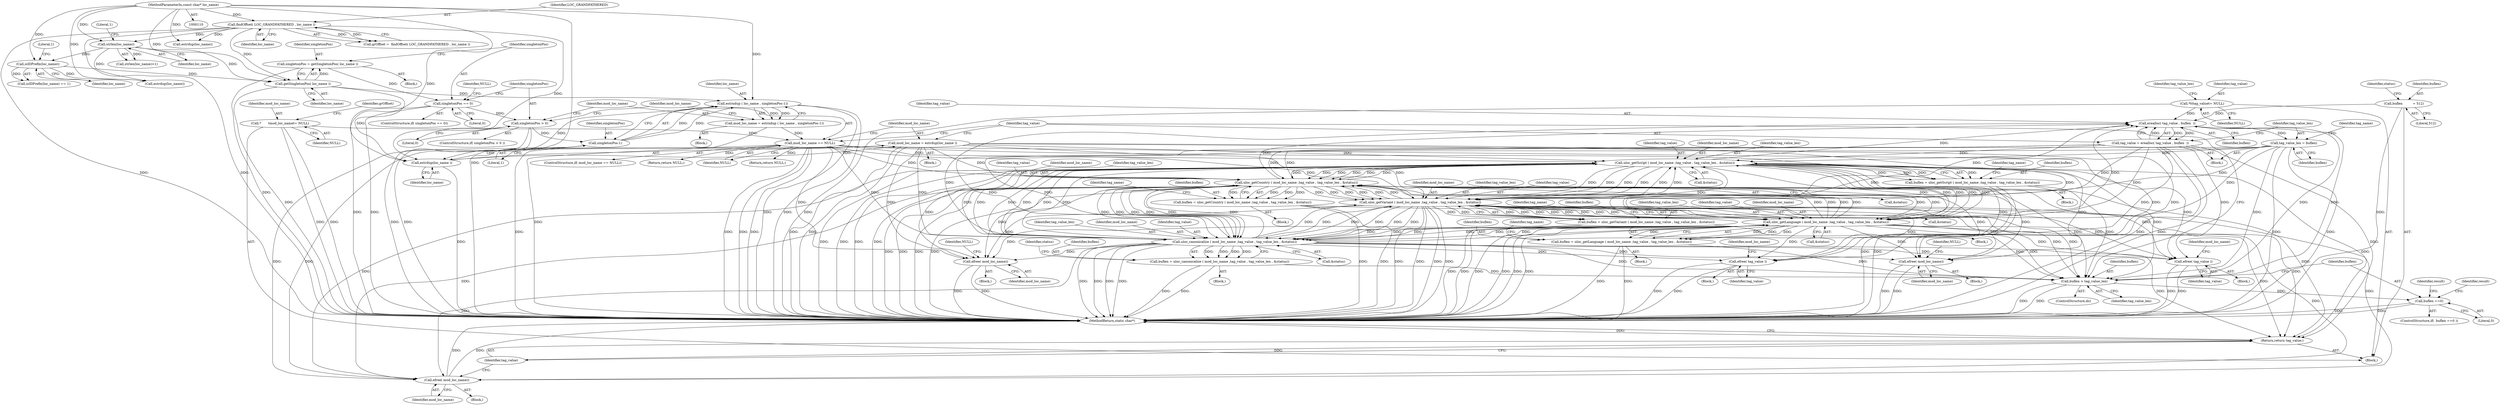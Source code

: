 digraph "1_php-src_97eff7eb57fc2320c267a949cffd622c38712484?w=1_22@API" {
"1000238" [label="(Call,erealloc( tag_value , buflen  ))"];
"1000253" [label="(Call,uloc_getScript ( mod_loc_name ,tag_value , tag_value_len , &status))"];
"1000226" [label="(Call,mod_loc_name == NULL)"];
"1000129" [label="(Call,*       \tmod_loc_name\t= NULL)"];
"1000218" [label="(Call,mod_loc_name = estrndup ( loc_name , singletonPos-1))"];
"1000220" [label="(Call,estrndup ( loc_name , singletonPos-1))"];
"1000203" [label="(Call,getSingletonPos( loc_name ))"];
"1000194" [label="(Call,isIDPrefix(loc_name))"];
"1000190" [label="(Call,strlen(loc_name))"];
"1000153" [label="(Call,findOffset( LOC_GRANDFATHERED , loc_name ))"];
"1000111" [label="(MethodParameterIn,const char* loc_name)"];
"1000222" [label="(Call,singletonPos-1)"];
"1000214" [label="(Call,singletonPos > 0)"];
"1000206" [label="(Call,singletonPos == 0)"];
"1000201" [label="(Call,singletonPos = getSingletonPos( loc_name ))"];
"1000283" [label="(Call,uloc_getCountry ( mod_loc_name ,tag_value , tag_value_len , &status))"];
"1000298" [label="(Call,uloc_getVariant ( mod_loc_name ,tag_value , tag_value_len , &status))"];
"1000268" [label="(Call,uloc_getLanguage ( mod_loc_name ,tag_value , tag_value_len , &status))"];
"1000230" [label="(Call,mod_loc_name = estrdup(loc_name ))"];
"1000232" [label="(Call,estrdup(loc_name ))"];
"1000313" [label="(Call,uloc_canonicalize ( mod_loc_name ,tag_value , tag_value_len , &status))"];
"1000236" [label="(Call,tag_value = erealloc( tag_value , buflen  ))"];
"1000238" [label="(Call,erealloc( tag_value , buflen  ))"];
"1000117" [label="(Call,*\t\ttag_value\t= NULL)"];
"1000348" [label="(Call,buflen > tag_value_len)"];
"1000311" [label="(Call,buflen = uloc_canonicalize ( mod_loc_name ,tag_value , tag_value_len , &status))"];
"1000281" [label="(Call,buflen = uloc_getCountry ( mod_loc_name ,tag_value , tag_value_len , &status))"];
"1000296" [label="(Call,buflen = uloc_getVariant ( mod_loc_name ,tag_value , tag_value_len , &status))"];
"1000251" [label="(Call,buflen = uloc_getScript ( mod_loc_name ,tag_value , tag_value_len , &status))"];
"1000266" [label="(Call,buflen = uloc_getLanguage ( mod_loc_name ,tag_value , tag_value_len , &status))"];
"1000241" [label="(Call,tag_value_len = buflen)"];
"1000137" [label="(Call,buflen          = 512)"];
"1000352" [label="(Call,buflen ==0)"];
"1000339" [label="(Call,efree( tag_value ))"];
"1000344" [label="(Call,efree( mod_loc_name))"];
"1000364" [label="(Call,efree( tag_value ))"];
"1000369" [label="(Call,efree( mod_loc_name))"];
"1000382" [label="(Call,efree( mod_loc_name))"];
"1000384" [label="(Return,return tag_value;)"];
"1000179" [label="(Block,)"];
"1000169" [label="(Call,estrdup(loc_name))"];
"1000213" [label="(ControlStructure,if( singletonPos > 0 ))"];
"1000223" [label="(Identifier,singletonPos)"];
"1000137" [label="(Call,buflen          = 512)"];
"1000296" [label="(Call,buflen = uloc_getVariant ( mod_loc_name ,tag_value , tag_value_len , &status))"];
"1000307" [label="(Identifier,tag_name)"];
"1000383" [label="(Identifier,mod_loc_name)"];
"1000191" [label="(Identifier,loc_name)"];
"1000343" [label="(Block,)"];
"1000340" [label="(Identifier,tag_value)"];
"1000302" [label="(Call,&status)"];
"1000272" [label="(Call,&status)"];
"1000130" [label="(Identifier,mod_loc_name)"];
"1000220" [label="(Call,estrndup ( loc_name , singletonPos-1))"];
"1000311" [label="(Call,buflen = uloc_canonicalize ( mod_loc_name ,tag_value , tag_value_len , &status))"];
"1000206" [label="(Call,singletonPos == 0)"];
"1000345" [label="(Identifier,mod_loc_name)"];
"1000196" [label="(Literal,1)"];
"1000230" [label="(Call,mod_loc_name = estrdup(loc_name ))"];
"1000351" [label="(ControlStructure,if(  buflen ==0 ))"];
"1000139" [label="(Literal,512)"];
"1000287" [label="(Call,&status)"];
"1000371" [label="(Return,return NULL;)"];
"1000211" [label="(Identifier,NULL)"];
"1000348" [label="(Call,buflen > tag_value_len)"];
"1000317" [label="(Call,&status)"];
"1000268" [label="(Call,uloc_getLanguage ( mod_loc_name ,tag_value , tag_value_len , &status))"];
"1000129" [label="(Call,*       \tmod_loc_name\t= NULL)"];
"1000193" [label="(Call,isIDPrefix(loc_name) == 1)"];
"1000199" [label="(Call,estrdup(loc_name))"];
"1000207" [label="(Identifier,singletonPos)"];
"1000281" [label="(Call,buflen = uloc_getCountry ( mod_loc_name ,tag_value , tag_value_len , &status))"];
"1000280" [label="(Block,)"];
"1000226" [label="(Call,mod_loc_name == NULL)"];
"1000131" [label="(Identifier,NULL)"];
"1000242" [label="(Identifier,tag_value_len)"];
"1000117" [label="(Call,*\t\ttag_value\t= NULL)"];
"1000221" [label="(Identifier,loc_name)"];
"1000298" [label="(Call,uloc_getVariant ( mod_loc_name ,tag_value , tag_value_len , &status))"];
"1000285" [label="(Identifier,tag_value)"];
"1000194" [label="(Call,isIDPrefix(loc_name))"];
"1000190" [label="(Call,strlen(loc_name))"];
"1000231" [label="(Identifier,mod_loc_name)"];
"1000134" [label="(Identifier,grOffset)"];
"1000217" [label="(Block,)"];
"1000247" [label="(Identifier,tag_name)"];
"1000367" [label="(Identifier,mod_loc_name)"];
"1000339" [label="(Call,efree( tag_value ))"];
"1000234" [label="(ControlStructure,do)"];
"1000250" [label="(Block,)"];
"1000354" [label="(Literal,0)"];
"1000342" [label="(Identifier,mod_loc_name)"];
"1000299" [label="(Identifier,mod_loc_name)"];
"1000271" [label="(Identifier,tag_value_len)"];
"1000265" [label="(Block,)"];
"1000192" [label="(Literal,1)"];
"1000202" [label="(Identifier,singletonPos)"];
"1000316" [label="(Identifier,tag_value_len)"];
"1000229" [label="(Block,)"];
"1000381" [label="(Block,)"];
"1000225" [label="(ControlStructure,if( mod_loc_name == NULL))"];
"1000382" [label="(Call,efree( mod_loc_name))"];
"1000292" [label="(Identifier,tag_name)"];
"1000119" [label="(Identifier,NULL)"];
"1000215" [label="(Identifier,singletonPos)"];
"1000349" [label="(Identifier,buflen)"];
"1000241" [label="(Call,tag_value_len = buflen)"];
"1000314" [label="(Identifier,mod_loc_name)"];
"1000350" [label="(Identifier,tag_value_len)"];
"1000236" [label="(Call,tag_value = erealloc( tag_value , buflen  ))"];
"1000344" [label="(Call,efree( mod_loc_name))"];
"1000295" [label="(Block,)"];
"1000208" [label="(Literal,0)"];
"1000232" [label="(Call,estrdup(loc_name ))"];
"1000270" [label="(Identifier,tag_value)"];
"1000138" [label="(Identifier,buflen)"];
"1000370" [label="(Identifier,mod_loc_name)"];
"1000266" [label="(Call,buflen = uloc_getLanguage ( mod_loc_name ,tag_value , tag_value_len , &status))"];
"1000353" [label="(Identifier,buflen)"];
"1000352" [label="(Call,buflen ==0)"];
"1000267" [label="(Identifier,buflen)"];
"1000346" [label="(Return,return NULL;)"];
"1000243" [label="(Identifier,buflen)"];
"1000269" [label="(Identifier,mod_loc_name)"];
"1000233" [label="(Identifier,loc_name)"];
"1000151" [label="(Call,grOffset =  findOffset( LOC_GRANDFATHERED , loc_name ))"];
"1000237" [label="(Identifier,tag_value)"];
"1000189" [label="(Call,strlen(loc_name)>1)"];
"1000118" [label="(Identifier,tag_value)"];
"1000377" [label="(Identifier,result)"];
"1000201" [label="(Call,singletonPos = getSingletonPos( loc_name ))"];
"1000262" [label="(Identifier,tag_name)"];
"1000257" [label="(Call,&status)"];
"1000240" [label="(Identifier,buflen)"];
"1000154" [label="(Identifier,LOC_GRANDFATHERED)"];
"1000122" [label="(Identifier,tag_value_len)"];
"1000365" [label="(Identifier,tag_value)"];
"1000347" [label="(Identifier,NULL)"];
"1000363" [label="(Block,)"];
"1000372" [label="(Identifier,NULL)"];
"1000253" [label="(Call,uloc_getScript ( mod_loc_name ,tag_value , tag_value_len , &status))"];
"1000238" [label="(Call,erealloc( tag_value , buflen  ))"];
"1000277" [label="(Identifier,tag_name)"];
"1000297" [label="(Identifier,buflen)"];
"1000205" [label="(ControlStructure,if( singletonPos == 0))"];
"1000254" [label="(Identifier,mod_loc_name)"];
"1000204" [label="(Identifier,loc_name)"];
"1000235" [label="(Block,)"];
"1000315" [label="(Identifier,tag_value)"];
"1000284" [label="(Identifier,mod_loc_name)"];
"1000310" [label="(Block,)"];
"1000256" [label="(Identifier,tag_value_len)"];
"1000111" [label="(MethodParameterIn,const char* loc_name)"];
"1000301" [label="(Identifier,tag_value_len)"];
"1000219" [label="(Identifier,mod_loc_name)"];
"1000283" [label="(Call,uloc_getCountry ( mod_loc_name ,tag_value , tag_value_len , &status))"];
"1000203" [label="(Call,getSingletonPos( loc_name ))"];
"1000155" [label="(Identifier,loc_name)"];
"1000251" [label="(Call,buflen = uloc_getScript ( mod_loc_name ,tag_value , tag_value_len , &status))"];
"1000369" [label="(Call,efree( mod_loc_name))"];
"1000313" [label="(Call,uloc_canonicalize ( mod_loc_name ,tag_value , tag_value_len , &status))"];
"1000364" [label="(Call,efree( tag_value ))"];
"1000153" [label="(Call,findOffset( LOC_GRANDFATHERED , loc_name ))"];
"1000214" [label="(Call,singletonPos > 0)"];
"1000224" [label="(Literal,1)"];
"1000115" [label="(Block,)"];
"1000255" [label="(Identifier,tag_value)"];
"1000321" [label="(Identifier,status)"];
"1000368" [label="(Block,)"];
"1000239" [label="(Identifier,tag_value)"];
"1000386" [label="(MethodReturn,static char*)"];
"1000195" [label="(Identifier,loc_name)"];
"1000358" [label="(Identifier,result)"];
"1000384" [label="(Return,return tag_value;)"];
"1000385" [label="(Identifier,tag_value)"];
"1000222" [label="(Call,singletonPos-1)"];
"1000218" [label="(Call,mod_loc_name = estrndup ( loc_name , singletonPos-1))"];
"1000282" [label="(Identifier,buflen)"];
"1000228" [label="(Identifier,NULL)"];
"1000338" [label="(Block,)"];
"1000286" [label="(Identifier,tag_value_len)"];
"1000252" [label="(Identifier,buflen)"];
"1000142" [label="(Identifier,status)"];
"1000312" [label="(Identifier,buflen)"];
"1000300" [label="(Identifier,tag_value)"];
"1000227" [label="(Identifier,mod_loc_name)"];
"1000216" [label="(Literal,0)"];
"1000238" -> "1000236"  [label="AST: "];
"1000238" -> "1000240"  [label="CFG: "];
"1000239" -> "1000238"  [label="AST: "];
"1000240" -> "1000238"  [label="AST: "];
"1000236" -> "1000238"  [label="CFG: "];
"1000238" -> "1000236"  [label="DDG: "];
"1000238" -> "1000236"  [label="DDG: "];
"1000253" -> "1000238"  [label="DDG: "];
"1000117" -> "1000238"  [label="DDG: "];
"1000298" -> "1000238"  [label="DDG: "];
"1000268" -> "1000238"  [label="DDG: "];
"1000236" -> "1000238"  [label="DDG: "];
"1000283" -> "1000238"  [label="DDG: "];
"1000313" -> "1000238"  [label="DDG: "];
"1000348" -> "1000238"  [label="DDG: "];
"1000137" -> "1000238"  [label="DDG: "];
"1000238" -> "1000241"  [label="DDG: "];
"1000238" -> "1000348"  [label="DDG: "];
"1000253" -> "1000251"  [label="AST: "];
"1000253" -> "1000257"  [label="CFG: "];
"1000254" -> "1000253"  [label="AST: "];
"1000255" -> "1000253"  [label="AST: "];
"1000256" -> "1000253"  [label="AST: "];
"1000257" -> "1000253"  [label="AST: "];
"1000251" -> "1000253"  [label="CFG: "];
"1000253" -> "1000386"  [label="DDG: "];
"1000253" -> "1000386"  [label="DDG: "];
"1000253" -> "1000386"  [label="DDG: "];
"1000253" -> "1000386"  [label="DDG: "];
"1000253" -> "1000251"  [label="DDG: "];
"1000253" -> "1000251"  [label="DDG: "];
"1000253" -> "1000251"  [label="DDG: "];
"1000253" -> "1000251"  [label="DDG: "];
"1000226" -> "1000253"  [label="DDG: "];
"1000283" -> "1000253"  [label="DDG: "];
"1000283" -> "1000253"  [label="DDG: "];
"1000298" -> "1000253"  [label="DDG: "];
"1000298" -> "1000253"  [label="DDG: "];
"1000268" -> "1000253"  [label="DDG: "];
"1000268" -> "1000253"  [label="DDG: "];
"1000230" -> "1000253"  [label="DDG: "];
"1000313" -> "1000253"  [label="DDG: "];
"1000313" -> "1000253"  [label="DDG: "];
"1000236" -> "1000253"  [label="DDG: "];
"1000241" -> "1000253"  [label="DDG: "];
"1000253" -> "1000268"  [label="DDG: "];
"1000253" -> "1000268"  [label="DDG: "];
"1000253" -> "1000268"  [label="DDG: "];
"1000253" -> "1000268"  [label="DDG: "];
"1000253" -> "1000283"  [label="DDG: "];
"1000253" -> "1000283"  [label="DDG: "];
"1000253" -> "1000283"  [label="DDG: "];
"1000253" -> "1000283"  [label="DDG: "];
"1000253" -> "1000298"  [label="DDG: "];
"1000253" -> "1000298"  [label="DDG: "];
"1000253" -> "1000298"  [label="DDG: "];
"1000253" -> "1000298"  [label="DDG: "];
"1000253" -> "1000313"  [label="DDG: "];
"1000253" -> "1000313"  [label="DDG: "];
"1000253" -> "1000313"  [label="DDG: "];
"1000253" -> "1000313"  [label="DDG: "];
"1000253" -> "1000339"  [label="DDG: "];
"1000253" -> "1000344"  [label="DDG: "];
"1000253" -> "1000348"  [label="DDG: "];
"1000253" -> "1000364"  [label="DDG: "];
"1000253" -> "1000369"  [label="DDG: "];
"1000253" -> "1000382"  [label="DDG: "];
"1000253" -> "1000384"  [label="DDG: "];
"1000226" -> "1000225"  [label="AST: "];
"1000226" -> "1000228"  [label="CFG: "];
"1000227" -> "1000226"  [label="AST: "];
"1000228" -> "1000226"  [label="AST: "];
"1000231" -> "1000226"  [label="CFG: "];
"1000237" -> "1000226"  [label="CFG: "];
"1000226" -> "1000386"  [label="DDG: "];
"1000226" -> "1000386"  [label="DDG: "];
"1000226" -> "1000386"  [label="DDG: "];
"1000129" -> "1000226"  [label="DDG: "];
"1000218" -> "1000226"  [label="DDG: "];
"1000226" -> "1000268"  [label="DDG: "];
"1000226" -> "1000283"  [label="DDG: "];
"1000226" -> "1000298"  [label="DDG: "];
"1000226" -> "1000313"  [label="DDG: "];
"1000226" -> "1000344"  [label="DDG: "];
"1000226" -> "1000346"  [label="DDG: "];
"1000226" -> "1000369"  [label="DDG: "];
"1000226" -> "1000371"  [label="DDG: "];
"1000226" -> "1000382"  [label="DDG: "];
"1000129" -> "1000115"  [label="AST: "];
"1000129" -> "1000131"  [label="CFG: "];
"1000130" -> "1000129"  [label="AST: "];
"1000131" -> "1000129"  [label="AST: "];
"1000134" -> "1000129"  [label="CFG: "];
"1000129" -> "1000386"  [label="DDG: "];
"1000129" -> "1000386"  [label="DDG: "];
"1000218" -> "1000217"  [label="AST: "];
"1000218" -> "1000220"  [label="CFG: "];
"1000219" -> "1000218"  [label="AST: "];
"1000220" -> "1000218"  [label="AST: "];
"1000227" -> "1000218"  [label="CFG: "];
"1000218" -> "1000386"  [label="DDG: "];
"1000220" -> "1000218"  [label="DDG: "];
"1000220" -> "1000218"  [label="DDG: "];
"1000220" -> "1000222"  [label="CFG: "];
"1000221" -> "1000220"  [label="AST: "];
"1000222" -> "1000220"  [label="AST: "];
"1000220" -> "1000386"  [label="DDG: "];
"1000220" -> "1000386"  [label="DDG: "];
"1000203" -> "1000220"  [label="DDG: "];
"1000111" -> "1000220"  [label="DDG: "];
"1000222" -> "1000220"  [label="DDG: "];
"1000222" -> "1000220"  [label="DDG: "];
"1000220" -> "1000232"  [label="DDG: "];
"1000203" -> "1000201"  [label="AST: "];
"1000203" -> "1000204"  [label="CFG: "];
"1000204" -> "1000203"  [label="AST: "];
"1000201" -> "1000203"  [label="CFG: "];
"1000203" -> "1000386"  [label="DDG: "];
"1000203" -> "1000201"  [label="DDG: "];
"1000194" -> "1000203"  [label="DDG: "];
"1000153" -> "1000203"  [label="DDG: "];
"1000190" -> "1000203"  [label="DDG: "];
"1000111" -> "1000203"  [label="DDG: "];
"1000203" -> "1000232"  [label="DDG: "];
"1000194" -> "1000193"  [label="AST: "];
"1000194" -> "1000195"  [label="CFG: "];
"1000195" -> "1000194"  [label="AST: "];
"1000196" -> "1000194"  [label="CFG: "];
"1000194" -> "1000193"  [label="DDG: "];
"1000190" -> "1000194"  [label="DDG: "];
"1000111" -> "1000194"  [label="DDG: "];
"1000194" -> "1000199"  [label="DDG: "];
"1000190" -> "1000189"  [label="AST: "];
"1000190" -> "1000191"  [label="CFG: "];
"1000191" -> "1000190"  [label="AST: "];
"1000192" -> "1000190"  [label="CFG: "];
"1000190" -> "1000189"  [label="DDG: "];
"1000153" -> "1000190"  [label="DDG: "];
"1000111" -> "1000190"  [label="DDG: "];
"1000190" -> "1000199"  [label="DDG: "];
"1000153" -> "1000151"  [label="AST: "];
"1000153" -> "1000155"  [label="CFG: "];
"1000154" -> "1000153"  [label="AST: "];
"1000155" -> "1000153"  [label="AST: "];
"1000151" -> "1000153"  [label="CFG: "];
"1000153" -> "1000386"  [label="DDG: "];
"1000153" -> "1000386"  [label="DDG: "];
"1000153" -> "1000151"  [label="DDG: "];
"1000153" -> "1000151"  [label="DDG: "];
"1000111" -> "1000153"  [label="DDG: "];
"1000153" -> "1000169"  [label="DDG: "];
"1000153" -> "1000232"  [label="DDG: "];
"1000111" -> "1000110"  [label="AST: "];
"1000111" -> "1000386"  [label="DDG: "];
"1000111" -> "1000169"  [label="DDG: "];
"1000111" -> "1000199"  [label="DDG: "];
"1000111" -> "1000232"  [label="DDG: "];
"1000222" -> "1000224"  [label="CFG: "];
"1000223" -> "1000222"  [label="AST: "];
"1000224" -> "1000222"  [label="AST: "];
"1000222" -> "1000386"  [label="DDG: "];
"1000214" -> "1000222"  [label="DDG: "];
"1000214" -> "1000213"  [label="AST: "];
"1000214" -> "1000216"  [label="CFG: "];
"1000215" -> "1000214"  [label="AST: "];
"1000216" -> "1000214"  [label="AST: "];
"1000219" -> "1000214"  [label="CFG: "];
"1000227" -> "1000214"  [label="CFG: "];
"1000214" -> "1000386"  [label="DDG: "];
"1000214" -> "1000386"  [label="DDG: "];
"1000206" -> "1000214"  [label="DDG: "];
"1000206" -> "1000205"  [label="AST: "];
"1000206" -> "1000208"  [label="CFG: "];
"1000207" -> "1000206"  [label="AST: "];
"1000208" -> "1000206"  [label="AST: "];
"1000211" -> "1000206"  [label="CFG: "];
"1000215" -> "1000206"  [label="CFG: "];
"1000206" -> "1000386"  [label="DDG: "];
"1000206" -> "1000386"  [label="DDG: "];
"1000201" -> "1000206"  [label="DDG: "];
"1000201" -> "1000179"  [label="AST: "];
"1000202" -> "1000201"  [label="AST: "];
"1000207" -> "1000201"  [label="CFG: "];
"1000201" -> "1000386"  [label="DDG: "];
"1000283" -> "1000281"  [label="AST: "];
"1000283" -> "1000287"  [label="CFG: "];
"1000284" -> "1000283"  [label="AST: "];
"1000285" -> "1000283"  [label="AST: "];
"1000286" -> "1000283"  [label="AST: "];
"1000287" -> "1000283"  [label="AST: "];
"1000281" -> "1000283"  [label="CFG: "];
"1000283" -> "1000386"  [label="DDG: "];
"1000283" -> "1000386"  [label="DDG: "];
"1000283" -> "1000386"  [label="DDG: "];
"1000283" -> "1000386"  [label="DDG: "];
"1000283" -> "1000268"  [label="DDG: "];
"1000283" -> "1000268"  [label="DDG: "];
"1000283" -> "1000281"  [label="DDG: "];
"1000283" -> "1000281"  [label="DDG: "];
"1000283" -> "1000281"  [label="DDG: "];
"1000283" -> "1000281"  [label="DDG: "];
"1000298" -> "1000283"  [label="DDG: "];
"1000298" -> "1000283"  [label="DDG: "];
"1000268" -> "1000283"  [label="DDG: "];
"1000268" -> "1000283"  [label="DDG: "];
"1000268" -> "1000283"  [label="DDG: "];
"1000268" -> "1000283"  [label="DDG: "];
"1000230" -> "1000283"  [label="DDG: "];
"1000313" -> "1000283"  [label="DDG: "];
"1000313" -> "1000283"  [label="DDG: "];
"1000236" -> "1000283"  [label="DDG: "];
"1000241" -> "1000283"  [label="DDG: "];
"1000283" -> "1000298"  [label="DDG: "];
"1000283" -> "1000298"  [label="DDG: "];
"1000283" -> "1000298"  [label="DDG: "];
"1000283" -> "1000298"  [label="DDG: "];
"1000283" -> "1000313"  [label="DDG: "];
"1000283" -> "1000313"  [label="DDG: "];
"1000283" -> "1000313"  [label="DDG: "];
"1000283" -> "1000313"  [label="DDG: "];
"1000283" -> "1000339"  [label="DDG: "];
"1000283" -> "1000344"  [label="DDG: "];
"1000283" -> "1000348"  [label="DDG: "];
"1000283" -> "1000364"  [label="DDG: "];
"1000283" -> "1000369"  [label="DDG: "];
"1000283" -> "1000382"  [label="DDG: "];
"1000283" -> "1000384"  [label="DDG: "];
"1000298" -> "1000296"  [label="AST: "];
"1000298" -> "1000302"  [label="CFG: "];
"1000299" -> "1000298"  [label="AST: "];
"1000300" -> "1000298"  [label="AST: "];
"1000301" -> "1000298"  [label="AST: "];
"1000302" -> "1000298"  [label="AST: "];
"1000296" -> "1000298"  [label="CFG: "];
"1000298" -> "1000386"  [label="DDG: "];
"1000298" -> "1000386"  [label="DDG: "];
"1000298" -> "1000386"  [label="DDG: "];
"1000298" -> "1000386"  [label="DDG: "];
"1000298" -> "1000268"  [label="DDG: "];
"1000298" -> "1000268"  [label="DDG: "];
"1000298" -> "1000296"  [label="DDG: "];
"1000298" -> "1000296"  [label="DDG: "];
"1000298" -> "1000296"  [label="DDG: "];
"1000298" -> "1000296"  [label="DDG: "];
"1000268" -> "1000298"  [label="DDG: "];
"1000268" -> "1000298"  [label="DDG: "];
"1000268" -> "1000298"  [label="DDG: "];
"1000268" -> "1000298"  [label="DDG: "];
"1000230" -> "1000298"  [label="DDG: "];
"1000313" -> "1000298"  [label="DDG: "];
"1000313" -> "1000298"  [label="DDG: "];
"1000236" -> "1000298"  [label="DDG: "];
"1000241" -> "1000298"  [label="DDG: "];
"1000298" -> "1000313"  [label="DDG: "];
"1000298" -> "1000313"  [label="DDG: "];
"1000298" -> "1000313"  [label="DDG: "];
"1000298" -> "1000313"  [label="DDG: "];
"1000298" -> "1000339"  [label="DDG: "];
"1000298" -> "1000344"  [label="DDG: "];
"1000298" -> "1000348"  [label="DDG: "];
"1000298" -> "1000364"  [label="DDG: "];
"1000298" -> "1000369"  [label="DDG: "];
"1000298" -> "1000382"  [label="DDG: "];
"1000298" -> "1000384"  [label="DDG: "];
"1000268" -> "1000266"  [label="AST: "];
"1000268" -> "1000272"  [label="CFG: "];
"1000269" -> "1000268"  [label="AST: "];
"1000270" -> "1000268"  [label="AST: "];
"1000271" -> "1000268"  [label="AST: "];
"1000272" -> "1000268"  [label="AST: "];
"1000266" -> "1000268"  [label="CFG: "];
"1000268" -> "1000386"  [label="DDG: "];
"1000268" -> "1000386"  [label="DDG: "];
"1000268" -> "1000386"  [label="DDG: "];
"1000268" -> "1000386"  [label="DDG: "];
"1000268" -> "1000266"  [label="DDG: "];
"1000268" -> "1000266"  [label="DDG: "];
"1000268" -> "1000266"  [label="DDG: "];
"1000268" -> "1000266"  [label="DDG: "];
"1000230" -> "1000268"  [label="DDG: "];
"1000313" -> "1000268"  [label="DDG: "];
"1000313" -> "1000268"  [label="DDG: "];
"1000236" -> "1000268"  [label="DDG: "];
"1000241" -> "1000268"  [label="DDG: "];
"1000268" -> "1000313"  [label="DDG: "];
"1000268" -> "1000313"  [label="DDG: "];
"1000268" -> "1000313"  [label="DDG: "];
"1000268" -> "1000313"  [label="DDG: "];
"1000268" -> "1000339"  [label="DDG: "];
"1000268" -> "1000344"  [label="DDG: "];
"1000268" -> "1000348"  [label="DDG: "];
"1000268" -> "1000364"  [label="DDG: "];
"1000268" -> "1000369"  [label="DDG: "];
"1000268" -> "1000382"  [label="DDG: "];
"1000268" -> "1000384"  [label="DDG: "];
"1000230" -> "1000229"  [label="AST: "];
"1000230" -> "1000232"  [label="CFG: "];
"1000231" -> "1000230"  [label="AST: "];
"1000232" -> "1000230"  [label="AST: "];
"1000237" -> "1000230"  [label="CFG: "];
"1000230" -> "1000386"  [label="DDG: "];
"1000230" -> "1000386"  [label="DDG: "];
"1000232" -> "1000230"  [label="DDG: "];
"1000230" -> "1000313"  [label="DDG: "];
"1000230" -> "1000344"  [label="DDG: "];
"1000230" -> "1000369"  [label="DDG: "];
"1000230" -> "1000382"  [label="DDG: "];
"1000232" -> "1000233"  [label="CFG: "];
"1000233" -> "1000232"  [label="AST: "];
"1000232" -> "1000386"  [label="DDG: "];
"1000313" -> "1000311"  [label="AST: "];
"1000313" -> "1000317"  [label="CFG: "];
"1000314" -> "1000313"  [label="AST: "];
"1000315" -> "1000313"  [label="AST: "];
"1000316" -> "1000313"  [label="AST: "];
"1000317" -> "1000313"  [label="AST: "];
"1000311" -> "1000313"  [label="CFG: "];
"1000313" -> "1000386"  [label="DDG: "];
"1000313" -> "1000386"  [label="DDG: "];
"1000313" -> "1000386"  [label="DDG: "];
"1000313" -> "1000386"  [label="DDG: "];
"1000313" -> "1000311"  [label="DDG: "];
"1000313" -> "1000311"  [label="DDG: "];
"1000313" -> "1000311"  [label="DDG: "];
"1000313" -> "1000311"  [label="DDG: "];
"1000236" -> "1000313"  [label="DDG: "];
"1000241" -> "1000313"  [label="DDG: "];
"1000313" -> "1000339"  [label="DDG: "];
"1000313" -> "1000344"  [label="DDG: "];
"1000313" -> "1000348"  [label="DDG: "];
"1000313" -> "1000364"  [label="DDG: "];
"1000313" -> "1000369"  [label="DDG: "];
"1000313" -> "1000382"  [label="DDG: "];
"1000313" -> "1000384"  [label="DDG: "];
"1000236" -> "1000235"  [label="AST: "];
"1000237" -> "1000236"  [label="AST: "];
"1000242" -> "1000236"  [label="CFG: "];
"1000236" -> "1000386"  [label="DDG: "];
"1000236" -> "1000386"  [label="DDG: "];
"1000236" -> "1000339"  [label="DDG: "];
"1000236" -> "1000364"  [label="DDG: "];
"1000236" -> "1000384"  [label="DDG: "];
"1000117" -> "1000115"  [label="AST: "];
"1000117" -> "1000119"  [label="CFG: "];
"1000118" -> "1000117"  [label="AST: "];
"1000119" -> "1000117"  [label="AST: "];
"1000122" -> "1000117"  [label="CFG: "];
"1000117" -> "1000386"  [label="DDG: "];
"1000348" -> "1000234"  [label="AST: "];
"1000348" -> "1000350"  [label="CFG: "];
"1000349" -> "1000348"  [label="AST: "];
"1000350" -> "1000348"  [label="AST: "];
"1000237" -> "1000348"  [label="CFG: "];
"1000353" -> "1000348"  [label="CFG: "];
"1000348" -> "1000386"  [label="DDG: "];
"1000348" -> "1000386"  [label="DDG: "];
"1000311" -> "1000348"  [label="DDG: "];
"1000281" -> "1000348"  [label="DDG: "];
"1000296" -> "1000348"  [label="DDG: "];
"1000251" -> "1000348"  [label="DDG: "];
"1000266" -> "1000348"  [label="DDG: "];
"1000241" -> "1000348"  [label="DDG: "];
"1000348" -> "1000352"  [label="DDG: "];
"1000311" -> "1000310"  [label="AST: "];
"1000312" -> "1000311"  [label="AST: "];
"1000321" -> "1000311"  [label="CFG: "];
"1000311" -> "1000386"  [label="DDG: "];
"1000311" -> "1000386"  [label="DDG: "];
"1000281" -> "1000280"  [label="AST: "];
"1000282" -> "1000281"  [label="AST: "];
"1000292" -> "1000281"  [label="CFG: "];
"1000281" -> "1000386"  [label="DDG: "];
"1000281" -> "1000386"  [label="DDG: "];
"1000296" -> "1000295"  [label="AST: "];
"1000297" -> "1000296"  [label="AST: "];
"1000307" -> "1000296"  [label="CFG: "];
"1000296" -> "1000386"  [label="DDG: "];
"1000296" -> "1000386"  [label="DDG: "];
"1000251" -> "1000250"  [label="AST: "];
"1000252" -> "1000251"  [label="AST: "];
"1000262" -> "1000251"  [label="CFG: "];
"1000251" -> "1000386"  [label="DDG: "];
"1000251" -> "1000386"  [label="DDG: "];
"1000266" -> "1000265"  [label="AST: "];
"1000267" -> "1000266"  [label="AST: "];
"1000277" -> "1000266"  [label="CFG: "];
"1000266" -> "1000386"  [label="DDG: "];
"1000266" -> "1000386"  [label="DDG: "];
"1000241" -> "1000235"  [label="AST: "];
"1000241" -> "1000243"  [label="CFG: "];
"1000242" -> "1000241"  [label="AST: "];
"1000243" -> "1000241"  [label="AST: "];
"1000247" -> "1000241"  [label="CFG: "];
"1000241" -> "1000386"  [label="DDG: "];
"1000241" -> "1000386"  [label="DDG: "];
"1000137" -> "1000115"  [label="AST: "];
"1000137" -> "1000139"  [label="CFG: "];
"1000138" -> "1000137"  [label="AST: "];
"1000139" -> "1000137"  [label="AST: "];
"1000142" -> "1000137"  [label="CFG: "];
"1000137" -> "1000386"  [label="DDG: "];
"1000352" -> "1000351"  [label="AST: "];
"1000352" -> "1000354"  [label="CFG: "];
"1000353" -> "1000352"  [label="AST: "];
"1000354" -> "1000352"  [label="AST: "];
"1000358" -> "1000352"  [label="CFG: "];
"1000377" -> "1000352"  [label="CFG: "];
"1000352" -> "1000386"  [label="DDG: "];
"1000352" -> "1000386"  [label="DDG: "];
"1000339" -> "1000338"  [label="AST: "];
"1000339" -> "1000340"  [label="CFG: "];
"1000340" -> "1000339"  [label="AST: "];
"1000342" -> "1000339"  [label="CFG: "];
"1000339" -> "1000386"  [label="DDG: "];
"1000339" -> "1000386"  [label="DDG: "];
"1000344" -> "1000343"  [label="AST: "];
"1000344" -> "1000345"  [label="CFG: "];
"1000345" -> "1000344"  [label="AST: "];
"1000347" -> "1000344"  [label="CFG: "];
"1000344" -> "1000386"  [label="DDG: "];
"1000344" -> "1000386"  [label="DDG: "];
"1000364" -> "1000363"  [label="AST: "];
"1000364" -> "1000365"  [label="CFG: "];
"1000365" -> "1000364"  [label="AST: "];
"1000367" -> "1000364"  [label="CFG: "];
"1000364" -> "1000386"  [label="DDG: "];
"1000364" -> "1000386"  [label="DDG: "];
"1000369" -> "1000368"  [label="AST: "];
"1000369" -> "1000370"  [label="CFG: "];
"1000370" -> "1000369"  [label="AST: "];
"1000372" -> "1000369"  [label="CFG: "];
"1000369" -> "1000386"  [label="DDG: "];
"1000369" -> "1000386"  [label="DDG: "];
"1000382" -> "1000381"  [label="AST: "];
"1000382" -> "1000383"  [label="CFG: "];
"1000383" -> "1000382"  [label="AST: "];
"1000385" -> "1000382"  [label="CFG: "];
"1000382" -> "1000386"  [label="DDG: "];
"1000382" -> "1000386"  [label="DDG: "];
"1000384" -> "1000115"  [label="AST: "];
"1000384" -> "1000385"  [label="CFG: "];
"1000385" -> "1000384"  [label="AST: "];
"1000386" -> "1000384"  [label="CFG: "];
"1000384" -> "1000386"  [label="DDG: "];
"1000385" -> "1000384"  [label="DDG: "];
}
